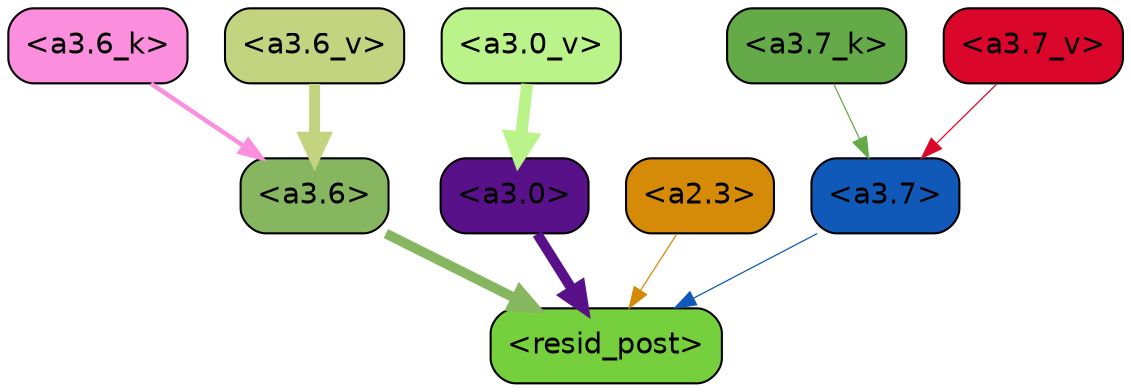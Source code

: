 strict digraph "" {
	graph [bgcolor=transparent,
		layout=dot,
		overlap=false,
		splines=true
	];
	"<a3.7>"	[color=black,
		fillcolor="#1159b8",
		fontname=Helvetica,
		shape=box,
		style="filled, rounded"];
	"<resid_post>"	[color=black,
		fillcolor="#76cf3d",
		fontname=Helvetica,
		shape=box,
		style="filled, rounded"];
	"<a3.7>" -> "<resid_post>"	[color="#1159b8",
		penwidth=0.6];
	"<a3.6>"	[color=black,
		fillcolor="#86b65f",
		fontname=Helvetica,
		shape=box,
		style="filled, rounded"];
	"<a3.6>" -> "<resid_post>"	[color="#86b65f",
		penwidth=4.7534414529800415];
	"<a3.0>"	[color=black,
		fillcolor="#591189",
		fontname=Helvetica,
		shape=box,
		style="filled, rounded"];
	"<a3.0>" -> "<resid_post>"	[color="#591189",
		penwidth=4.898576855659485];
	"<a2.3>"	[color=black,
		fillcolor="#d58a08",
		fontname=Helvetica,
		shape=box,
		style="filled, rounded"];
	"<a2.3>" -> "<resid_post>"	[color="#d58a08",
		penwidth=0.6];
	"<a3.7_k>"	[color=black,
		fillcolor="#64aa48",
		fontname=Helvetica,
		shape=box,
		style="filled, rounded"];
	"<a3.7_k>" -> "<a3.7>"	[color="#64aa48",
		penwidth=0.6];
	"<a3.6_k>"	[color=black,
		fillcolor="#fb8edd",
		fontname=Helvetica,
		shape=box,
		style="filled, rounded"];
	"<a3.6_k>" -> "<a3.6>"	[color="#fb8edd",
		penwidth=2.13908451795578];
	"<a3.7_v>"	[color=black,
		fillcolor="#db072b",
		fontname=Helvetica,
		shape=box,
		style="filled, rounded"];
	"<a3.7_v>" -> "<a3.7>"	[color="#db072b",
		penwidth=0.6];
	"<a3.6_v>"	[color=black,
		fillcolor="#c4d380",
		fontname=Helvetica,
		shape=box,
		style="filled, rounded"];
	"<a3.6_v>" -> "<a3.6>"	[color="#c4d380",
		penwidth=5.297133803367615];
	"<a3.0_v>"	[color=black,
		fillcolor="#baf389",
		fontname=Helvetica,
		shape=box,
		style="filled, rounded"];
	"<a3.0_v>" -> "<a3.0>"	[color="#baf389",
		penwidth=5.680712580680847];
}
